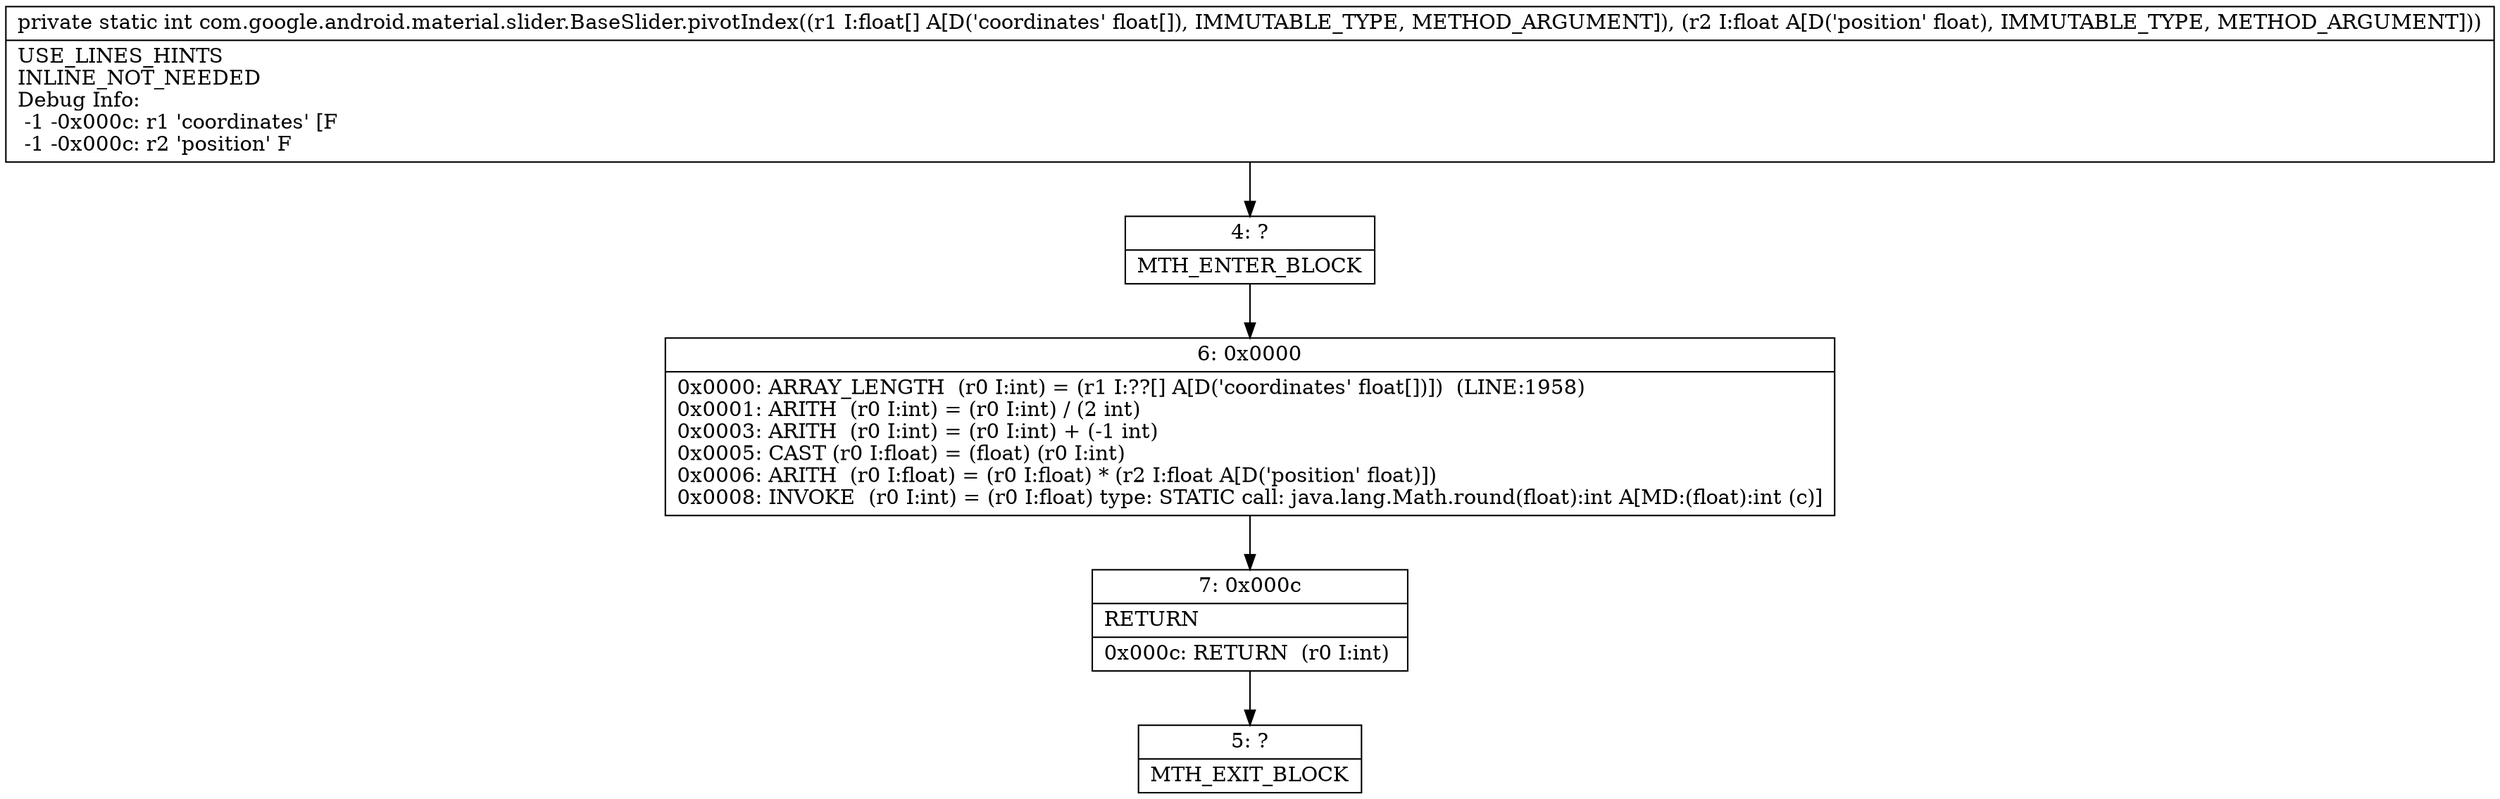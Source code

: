 digraph "CFG forcom.google.android.material.slider.BaseSlider.pivotIndex([FF)I" {
Node_4 [shape=record,label="{4\:\ ?|MTH_ENTER_BLOCK\l}"];
Node_6 [shape=record,label="{6\:\ 0x0000|0x0000: ARRAY_LENGTH  (r0 I:int) = (r1 I:??[] A[D('coordinates' float[])])  (LINE:1958)\l0x0001: ARITH  (r0 I:int) = (r0 I:int) \/ (2 int) \l0x0003: ARITH  (r0 I:int) = (r0 I:int) + (\-1 int) \l0x0005: CAST (r0 I:float) = (float) (r0 I:int) \l0x0006: ARITH  (r0 I:float) = (r0 I:float) * (r2 I:float A[D('position' float)]) \l0x0008: INVOKE  (r0 I:int) = (r0 I:float) type: STATIC call: java.lang.Math.round(float):int A[MD:(float):int (c)]\l}"];
Node_7 [shape=record,label="{7\:\ 0x000c|RETURN\l|0x000c: RETURN  (r0 I:int) \l}"];
Node_5 [shape=record,label="{5\:\ ?|MTH_EXIT_BLOCK\l}"];
MethodNode[shape=record,label="{private static int com.google.android.material.slider.BaseSlider.pivotIndex((r1 I:float[] A[D('coordinates' float[]), IMMUTABLE_TYPE, METHOD_ARGUMENT]), (r2 I:float A[D('position' float), IMMUTABLE_TYPE, METHOD_ARGUMENT]))  | USE_LINES_HINTS\lINLINE_NOT_NEEDED\lDebug Info:\l  \-1 \-0x000c: r1 'coordinates' [F\l  \-1 \-0x000c: r2 'position' F\l}"];
MethodNode -> Node_4;Node_4 -> Node_6;
Node_6 -> Node_7;
Node_7 -> Node_5;
}


